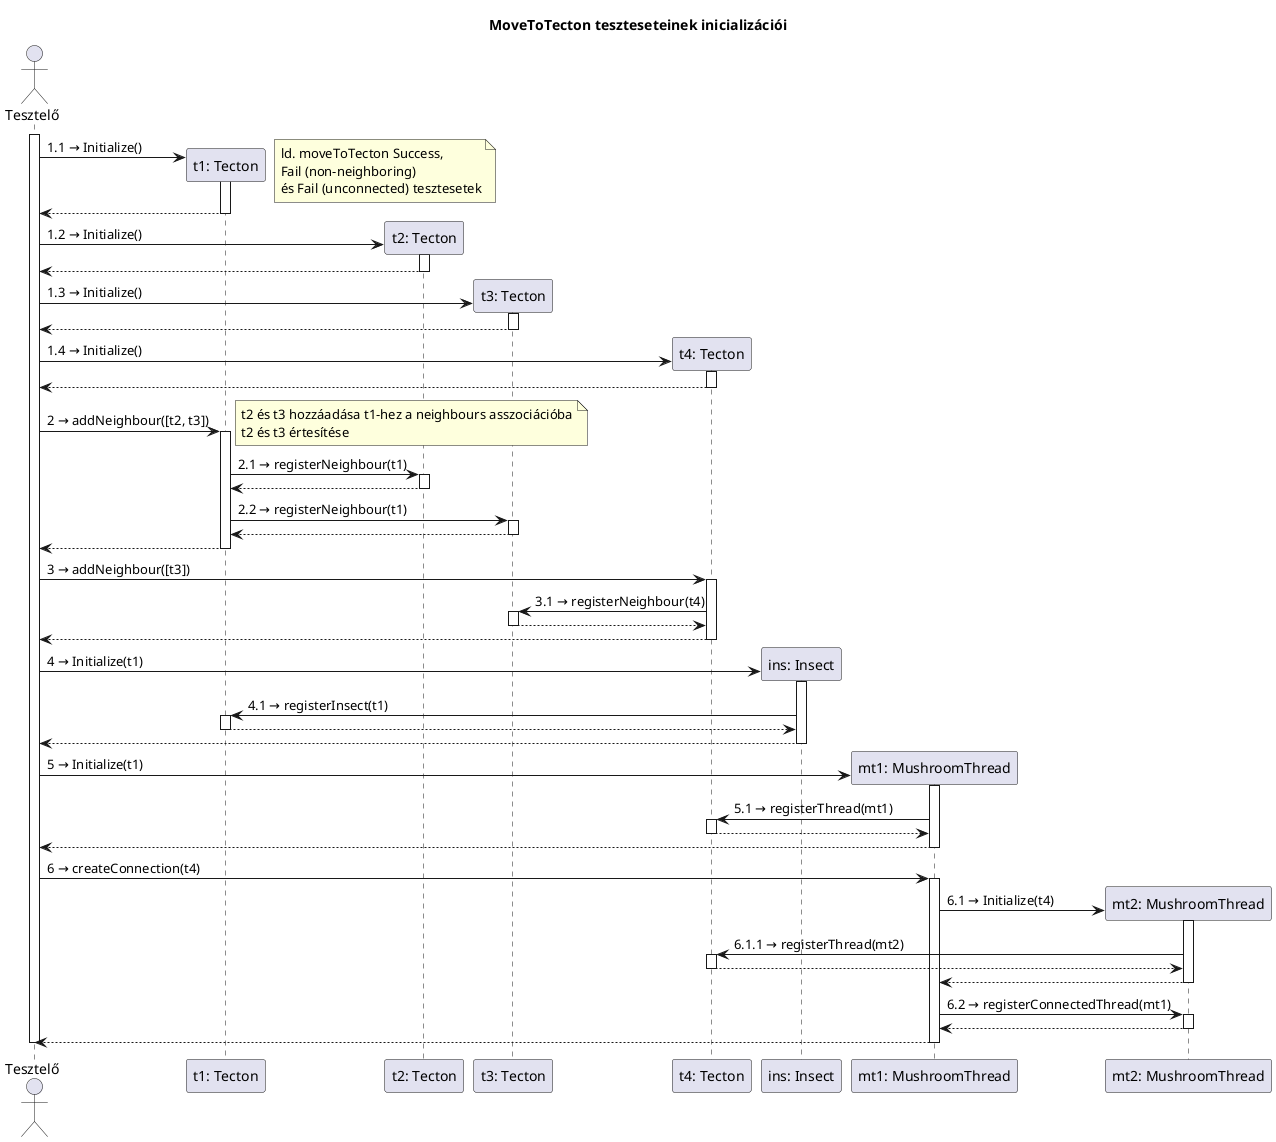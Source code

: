 @startuml moveToTectonInitFlow

title MoveToTecton teszteseteinek inicializációi

actor Tesztelő as tester

activate tester

create participant "t1: Tecton" as t1
tester -> t1: 1.1 → Initialize()
note right: ld. moveToTecton Success,\nFail (non-neighboring)\nés Fail (unconnected) tesztesetek
activate t1

tester <-- t1
deactivate t1

create participant "t2: Tecton" as t2
tester -> t2: 1.2 → Initialize()
activate t2

tester <-- t2
deactivate t2

create participant "t3: Tecton" as t3
tester -> t3: 1.3 → Initialize()
activate t3

tester <-- t3
deactivate t3

create participant "t4: Tecton" as t4
tester -> t4: 1.4 → Initialize()
activate t4

tester <-- t4
deactivate t4

tester -> t1: 2 → addNeighbour([t2, t3])
note right: t2 és t3 hozzáadása t1-hez a neighbours asszociációba\nt2 és t3 értesítése
activate t1

	t1 -> t2: 2.1 → registerNeighbour(t1)
	activate t2

	t1 <-- t2
	deactivate t2

	t1 -> t3: 2.2 → registerNeighbour(t1)
	activate t3

	t1 <-- t3
	deactivate t3

tester <-- t1
deactivate t1


tester -> t4: 3 → addNeighbour([t3])
activate t4

	t4 -> t3: 3.1 → registerNeighbour(t4)
	activate t3

	t4 <-- t3
	deactivate t3

tester <-- t4
deactivate t4

create participant "ins: Insect" as ins
tester -> ins: 4 → Initialize(t1)
activate ins

	ins -> t1: 4.1 → registerInsect(t1)
	activate t1

	ins <-- t1
	deactivate t1

tester <-- ins
deactivate ins

create participant "mt1: MushroomThread" as mt1
tester -> mt1: 5 → Initialize(t1)
activate mt1

	mt1 -> t4: 5.1 → registerThread(mt1)
	activate t4

	mt1 <-- t4
	deactivate t4

tester <-- mt1
deactivate mt1

tester -> mt1: 6 → createConnection(t4)
activate mt1
	create participant "mt2: MushroomThread" as mt2
	mt1 -> mt2: 6.1 → Initialize(t4)
	activate mt2

		mt2 -> t4: 6.1.1 → registerThread(mt2)
		activate t4

		mt2 <-- t4
		deactivate t4

	mt1 <-- mt2
	deactivate mt2

	mt1 -> mt2: 6.2 → registerConnectedThread(mt1)
	activate mt2

	mt1 <-- mt2
	deactivate mt2
tester <-- mt1
deactivate mt1

deactivate tester

@enduml